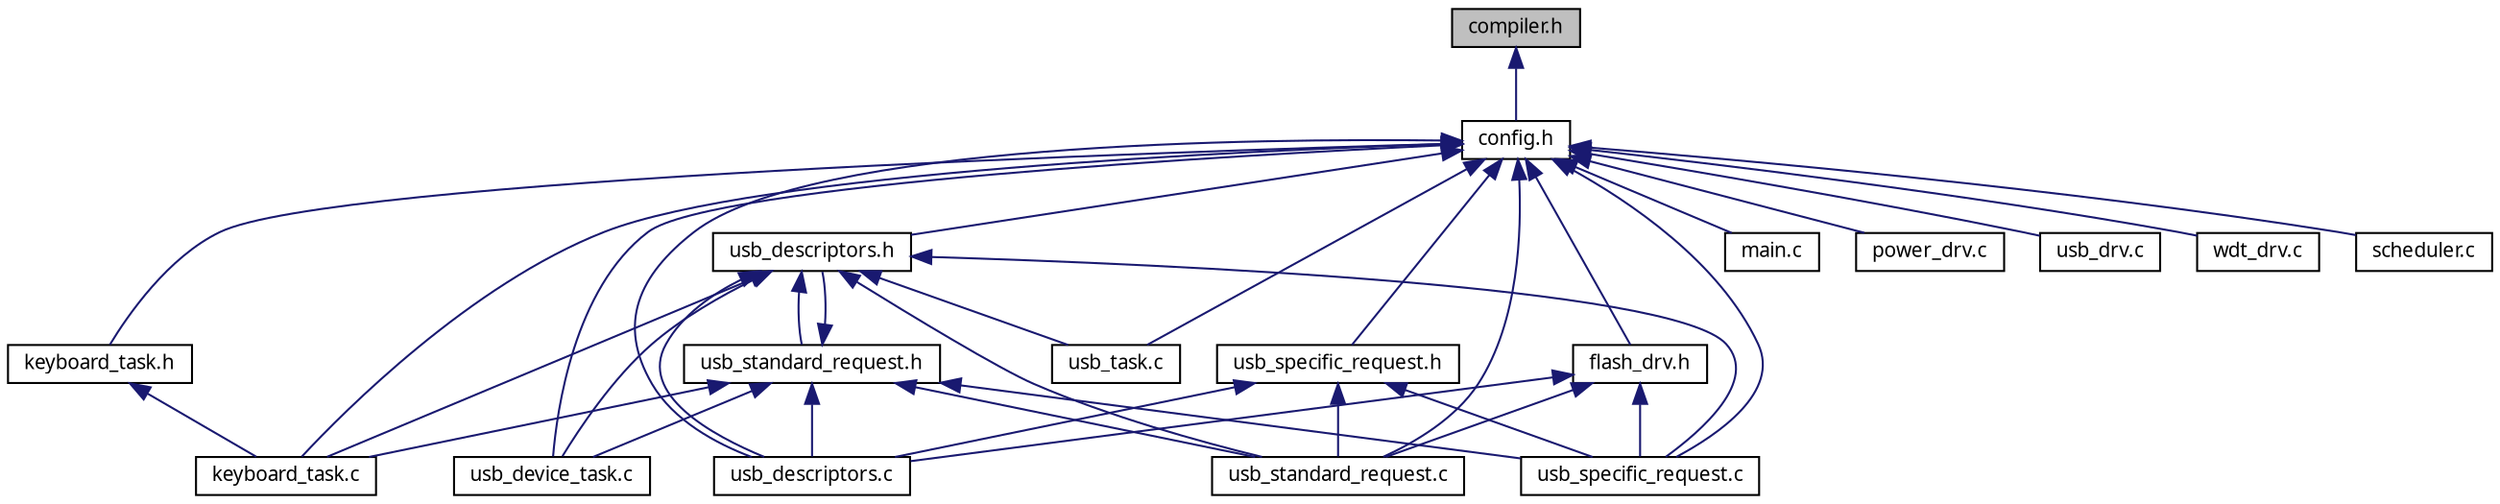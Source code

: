 digraph G
{
  edge [fontname="FreeSans.ttf",fontsize=10,labelfontname="FreeSans.ttf",labelfontsize=10];
  node [fontname="FreeSans.ttf",fontsize=10,shape=record];
  Node1 [label="compiler.h",height=0.2,width=0.4,color="black", fillcolor="grey75", style="filled" fontcolor="black"];
  Node1 -> Node2 [dir=back,color="midnightblue",fontsize=10,style="solid",fontname="FreeSans.ttf"];
  Node2 [label="config.h",height=0.2,width=0.4,color="black", fillcolor="white", style="filled",URL="$a00020.html"];
  Node2 -> Node3 [dir=back,color="midnightblue",fontsize=10,style="solid",fontname="FreeSans.ttf"];
  Node3 [label="keyboard_task.c",height=0.2,width=0.4,color="black", fillcolor="white", style="filled",URL="$a00022.html"];
  Node2 -> Node4 [dir=back,color="midnightblue",fontsize=10,style="solid",fontname="FreeSans.ttf"];
  Node4 [label="keyboard_task.h",height=0.2,width=0.4,color="black", fillcolor="white", style="filled",URL="$a00023.html"];
  Node4 -> Node3 [dir=back,color="midnightblue",fontsize=10,style="solid",fontname="FreeSans.ttf"];
  Node2 -> Node5 [dir=back,color="midnightblue",fontsize=10,style="solid",fontname="FreeSans.ttf"];
  Node5 [label="usb_descriptors.h",height=0.2,width=0.4,color="black", fillcolor="white", style="filled",URL="$a00034.html"];
  Node5 -> Node3 [dir=back,color="midnightblue",fontsize=10,style="solid",fontname="FreeSans.ttf"];
  Node5 -> Node6 [dir=back,color="midnightblue",fontsize=10,style="solid",fontname="FreeSans.ttf"];
  Node6 [label="usb_descriptors.c",height=0.2,width=0.4,color="black", fillcolor="white", style="filled",URL="$a00033.html"];
  Node5 -> Node7 [dir=back,color="midnightblue",fontsize=10,style="solid",fontname="FreeSans.ttf"];
  Node7 [label="usb_specific_request.c",height=0.2,width=0.4,color="black", fillcolor="white", style="filled",URL="$a00039.html"];
  Node5 -> Node8 [dir=back,color="midnightblue",fontsize=10,style="solid",fontname="FreeSans.ttf"];
  Node8 [label="usb_device_task.c",height=0.2,width=0.4,color="black", fillcolor="white", style="filled",URL="$a00035.html"];
  Node5 -> Node9 [dir=back,color="midnightblue",fontsize=10,style="solid",fontname="FreeSans.ttf"];
  Node9 [label="usb_standard_request.c",height=0.2,width=0.4,color="black", fillcolor="white", style="filled",URL="$a00041.html"];
  Node5 -> Node10 [dir=back,color="midnightblue",fontsize=10,style="solid",fontname="FreeSans.ttf"];
  Node10 [label="usb_standard_request.h",height=0.2,width=0.4,color="black", fillcolor="white", style="filled",URL="$a00042.html"];
  Node10 -> Node5 [dir=back,color="midnightblue",fontsize=10,style="solid",fontname="FreeSans.ttf"];
  Node10 -> Node3 [dir=back,color="midnightblue",fontsize=10,style="solid",fontname="FreeSans.ttf"];
  Node10 -> Node6 [dir=back,color="midnightblue",fontsize=10,style="solid",fontname="FreeSans.ttf"];
  Node10 -> Node7 [dir=back,color="midnightblue",fontsize=10,style="solid",fontname="FreeSans.ttf"];
  Node10 -> Node8 [dir=back,color="midnightblue",fontsize=10,style="solid",fontname="FreeSans.ttf"];
  Node10 -> Node9 [dir=back,color="midnightblue",fontsize=10,style="solid",fontname="FreeSans.ttf"];
  Node5 -> Node11 [dir=back,color="midnightblue",fontsize=10,style="solid",fontname="FreeSans.ttf"];
  Node11 [label="usb_task.c",height=0.2,width=0.4,color="black", fillcolor="white", style="filled",URL="$a00043.html"];
  Node2 -> Node12 [dir=back,color="midnightblue",fontsize=10,style="solid",fontname="FreeSans.ttf"];
  Node12 [label="main.c",height=0.2,width=0.4,color="black", fillcolor="white", style="filled",URL="$a00024.html"];
  Node2 -> Node6 [dir=back,color="midnightblue",fontsize=10,style="solid",fontname="FreeSans.ttf"];
  Node2 -> Node13 [dir=back,color="midnightblue",fontsize=10,style="solid",fontname="FreeSans.ttf"];
  Node13 [label="usb_specific_request.h",height=0.2,width=0.4,color="black", fillcolor="white", style="filled",URL="$a00040.html"];
  Node13 -> Node6 [dir=back,color="midnightblue",fontsize=10,style="solid",fontname="FreeSans.ttf"];
  Node13 -> Node7 [dir=back,color="midnightblue",fontsize=10,style="solid",fontname="FreeSans.ttf"];
  Node13 -> Node9 [dir=back,color="midnightblue",fontsize=10,style="solid",fontname="FreeSans.ttf"];
  Node2 -> Node7 [dir=back,color="midnightblue",fontsize=10,style="solid",fontname="FreeSans.ttf"];
  Node2 -> Node14 [dir=back,color="midnightblue",fontsize=10,style="solid",fontname="FreeSans.ttf"];
  Node14 [label="flash_drv.h",height=0.2,width=0.4,color="black", fillcolor="white", style="filled",URL="$a00021.html"];
  Node14 -> Node6 [dir=back,color="midnightblue",fontsize=10,style="solid",fontname="FreeSans.ttf"];
  Node14 -> Node7 [dir=back,color="midnightblue",fontsize=10,style="solid",fontname="FreeSans.ttf"];
  Node14 -> Node9 [dir=back,color="midnightblue",fontsize=10,style="solid",fontname="FreeSans.ttf"];
  Node2 -> Node15 [dir=back,color="midnightblue",fontsize=10,style="solid",fontname="FreeSans.ttf"];
  Node15 [label="power_drv.c",height=0.2,width=0.4,color="black", fillcolor="white", style="filled",URL="$a00026.html"];
  Node2 -> Node16 [dir=back,color="midnightblue",fontsize=10,style="solid",fontname="FreeSans.ttf"];
  Node16 [label="usb_drv.c",height=0.2,width=0.4,color="black", fillcolor="white", style="filled",URL="$a00037.html"];
  Node2 -> Node17 [dir=back,color="midnightblue",fontsize=10,style="solid",fontname="FreeSans.ttf"];
  Node17 [label="wdt_drv.c",height=0.2,width=0.4,color="black", fillcolor="white", style="filled",URL="$a00045.html"];
  Node2 -> Node18 [dir=back,color="midnightblue",fontsize=10,style="solid",fontname="FreeSans.ttf"];
  Node18 [label="scheduler.c",height=0.2,width=0.4,color="black", fillcolor="white", style="filled",URL="$a00028.html"];
  Node2 -> Node8 [dir=back,color="midnightblue",fontsize=10,style="solid",fontname="FreeSans.ttf"];
  Node2 -> Node9 [dir=back,color="midnightblue",fontsize=10,style="solid",fontname="FreeSans.ttf"];
  Node2 -> Node11 [dir=back,color="midnightblue",fontsize=10,style="solid",fontname="FreeSans.ttf"];
}
